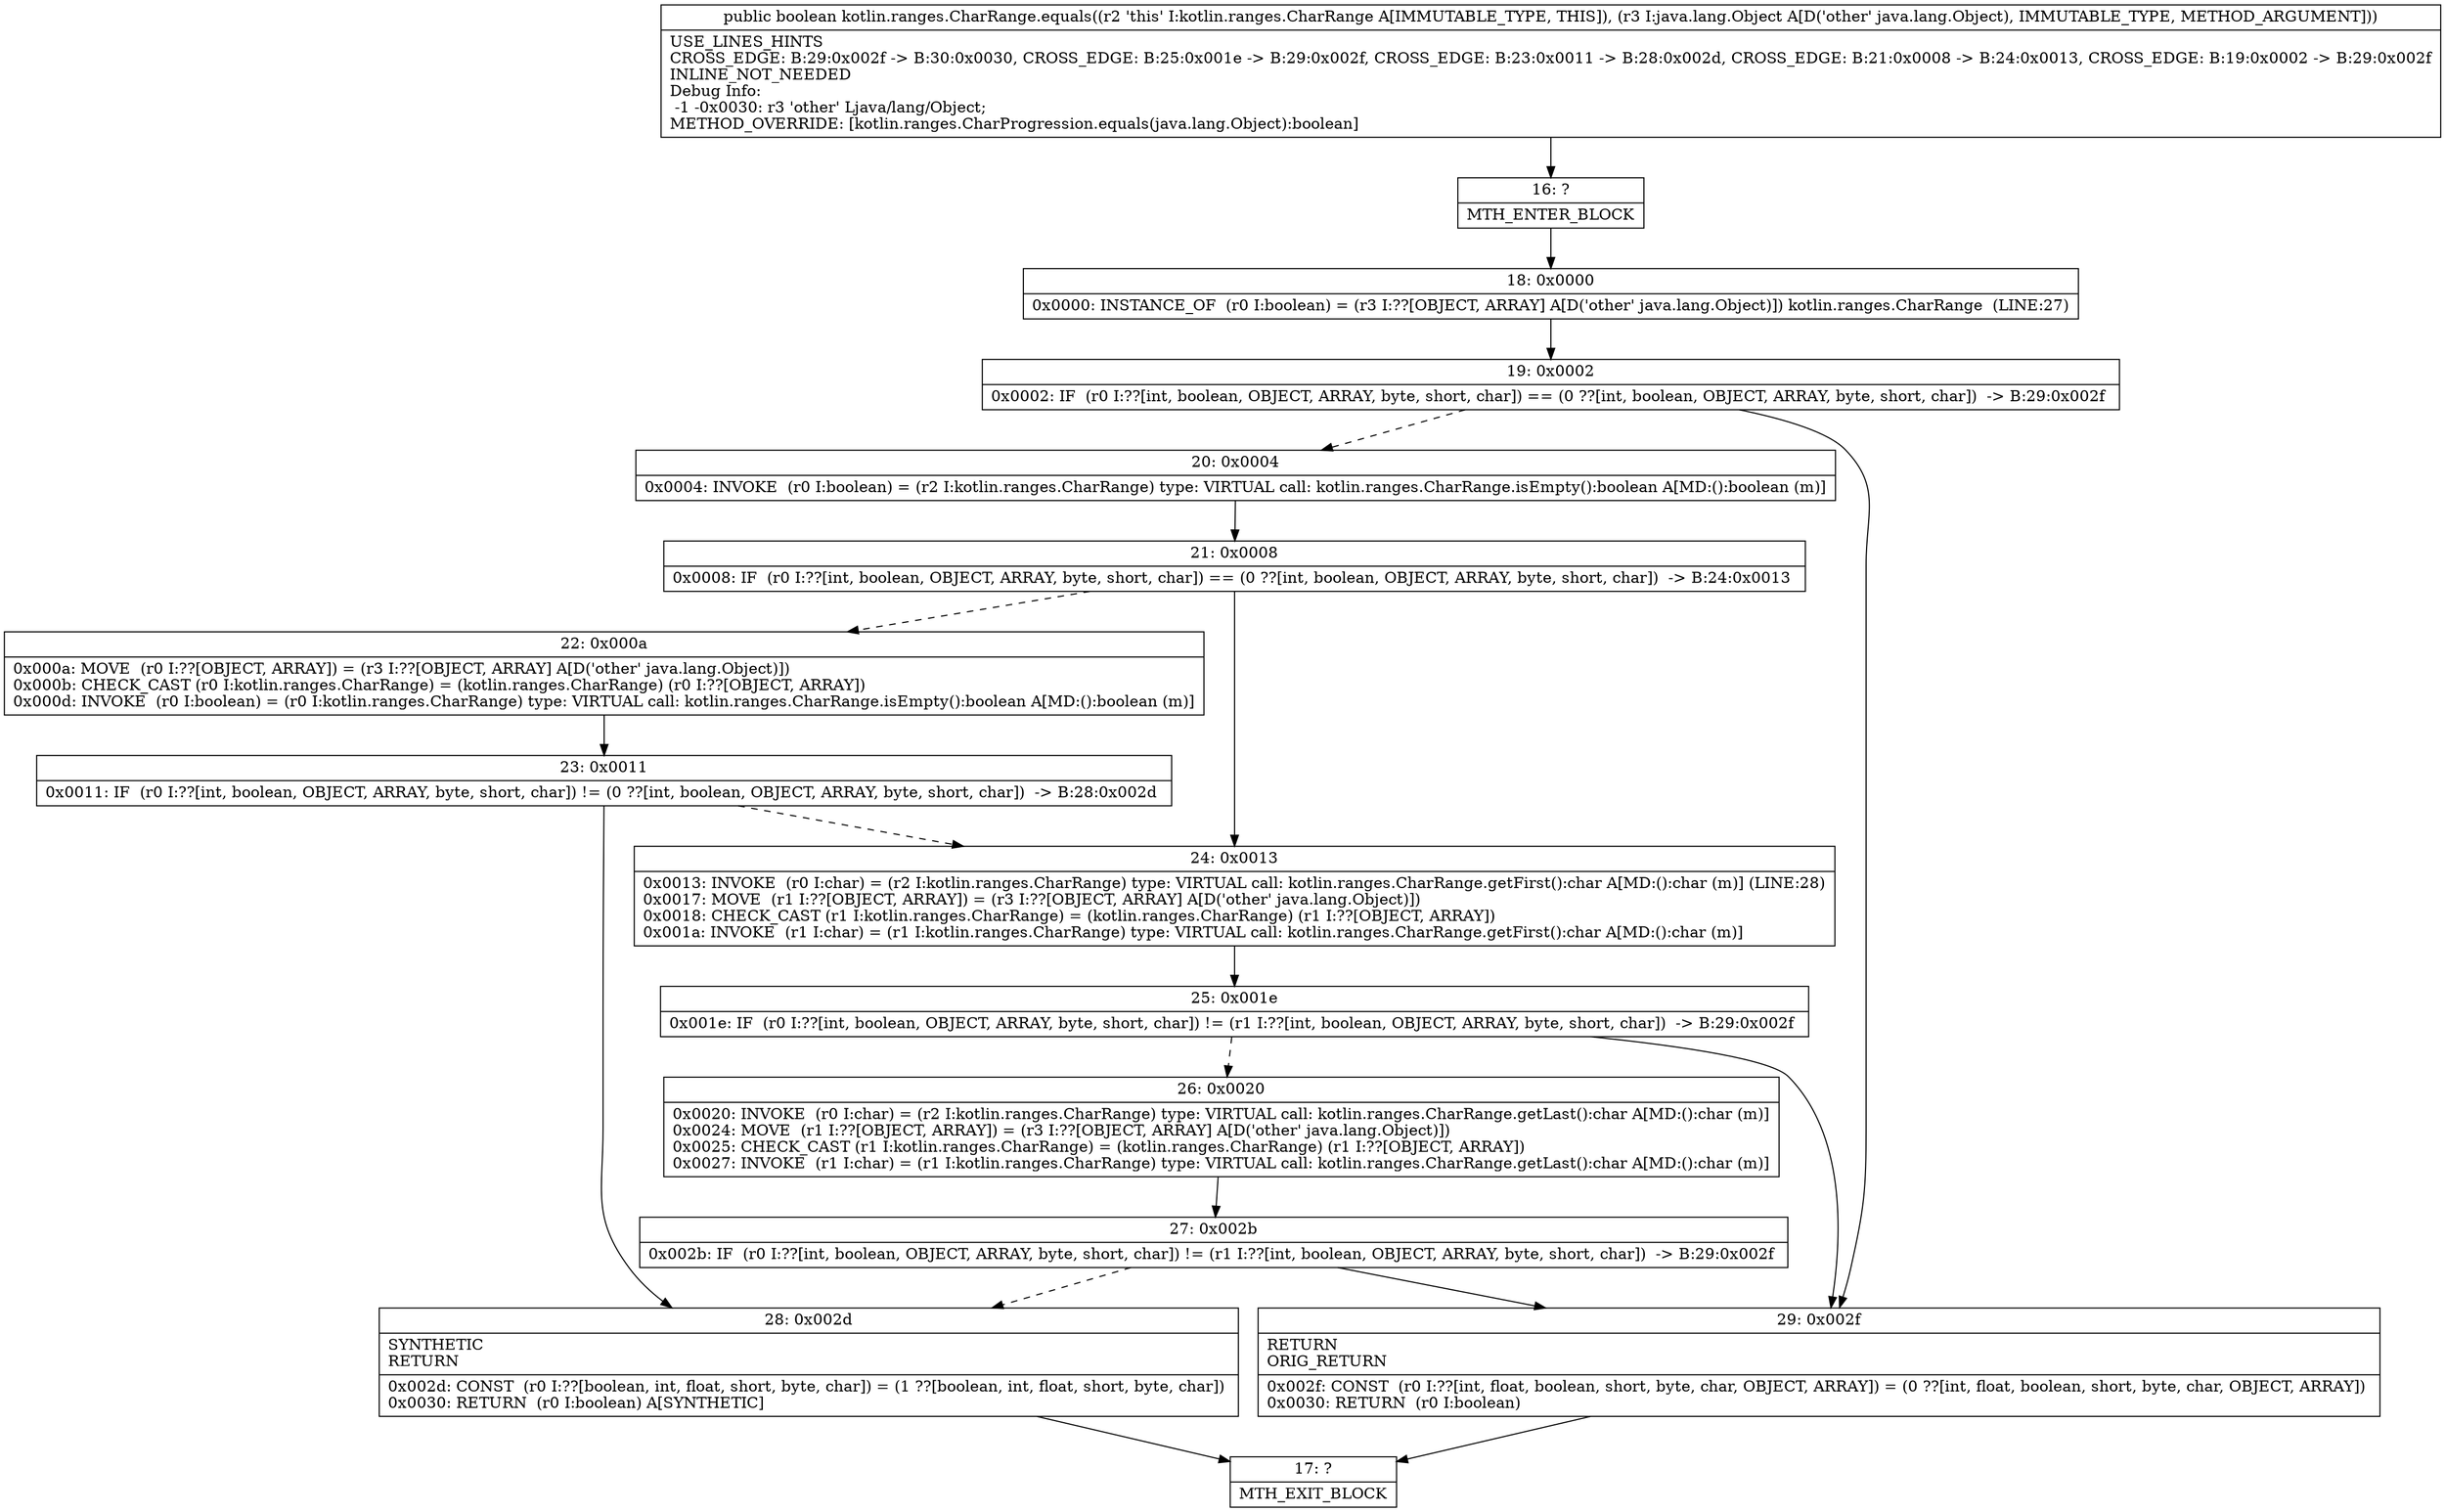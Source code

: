 digraph "CFG forkotlin.ranges.CharRange.equals(Ljava\/lang\/Object;)Z" {
Node_16 [shape=record,label="{16\:\ ?|MTH_ENTER_BLOCK\l}"];
Node_18 [shape=record,label="{18\:\ 0x0000|0x0000: INSTANCE_OF  (r0 I:boolean) = (r3 I:??[OBJECT, ARRAY] A[D('other' java.lang.Object)]) kotlin.ranges.CharRange  (LINE:27)\l}"];
Node_19 [shape=record,label="{19\:\ 0x0002|0x0002: IF  (r0 I:??[int, boolean, OBJECT, ARRAY, byte, short, char]) == (0 ??[int, boolean, OBJECT, ARRAY, byte, short, char])  \-\> B:29:0x002f \l}"];
Node_20 [shape=record,label="{20\:\ 0x0004|0x0004: INVOKE  (r0 I:boolean) = (r2 I:kotlin.ranges.CharRange) type: VIRTUAL call: kotlin.ranges.CharRange.isEmpty():boolean A[MD:():boolean (m)]\l}"];
Node_21 [shape=record,label="{21\:\ 0x0008|0x0008: IF  (r0 I:??[int, boolean, OBJECT, ARRAY, byte, short, char]) == (0 ??[int, boolean, OBJECT, ARRAY, byte, short, char])  \-\> B:24:0x0013 \l}"];
Node_22 [shape=record,label="{22\:\ 0x000a|0x000a: MOVE  (r0 I:??[OBJECT, ARRAY]) = (r3 I:??[OBJECT, ARRAY] A[D('other' java.lang.Object)]) \l0x000b: CHECK_CAST (r0 I:kotlin.ranges.CharRange) = (kotlin.ranges.CharRange) (r0 I:??[OBJECT, ARRAY]) \l0x000d: INVOKE  (r0 I:boolean) = (r0 I:kotlin.ranges.CharRange) type: VIRTUAL call: kotlin.ranges.CharRange.isEmpty():boolean A[MD:():boolean (m)]\l}"];
Node_23 [shape=record,label="{23\:\ 0x0011|0x0011: IF  (r0 I:??[int, boolean, OBJECT, ARRAY, byte, short, char]) != (0 ??[int, boolean, OBJECT, ARRAY, byte, short, char])  \-\> B:28:0x002d \l}"];
Node_28 [shape=record,label="{28\:\ 0x002d|SYNTHETIC\lRETURN\l|0x002d: CONST  (r0 I:??[boolean, int, float, short, byte, char]) = (1 ??[boolean, int, float, short, byte, char]) \l0x0030: RETURN  (r0 I:boolean) A[SYNTHETIC]\l}"];
Node_17 [shape=record,label="{17\:\ ?|MTH_EXIT_BLOCK\l}"];
Node_24 [shape=record,label="{24\:\ 0x0013|0x0013: INVOKE  (r0 I:char) = (r2 I:kotlin.ranges.CharRange) type: VIRTUAL call: kotlin.ranges.CharRange.getFirst():char A[MD:():char (m)] (LINE:28)\l0x0017: MOVE  (r1 I:??[OBJECT, ARRAY]) = (r3 I:??[OBJECT, ARRAY] A[D('other' java.lang.Object)]) \l0x0018: CHECK_CAST (r1 I:kotlin.ranges.CharRange) = (kotlin.ranges.CharRange) (r1 I:??[OBJECT, ARRAY]) \l0x001a: INVOKE  (r1 I:char) = (r1 I:kotlin.ranges.CharRange) type: VIRTUAL call: kotlin.ranges.CharRange.getFirst():char A[MD:():char (m)]\l}"];
Node_25 [shape=record,label="{25\:\ 0x001e|0x001e: IF  (r0 I:??[int, boolean, OBJECT, ARRAY, byte, short, char]) != (r1 I:??[int, boolean, OBJECT, ARRAY, byte, short, char])  \-\> B:29:0x002f \l}"];
Node_26 [shape=record,label="{26\:\ 0x0020|0x0020: INVOKE  (r0 I:char) = (r2 I:kotlin.ranges.CharRange) type: VIRTUAL call: kotlin.ranges.CharRange.getLast():char A[MD:():char (m)]\l0x0024: MOVE  (r1 I:??[OBJECT, ARRAY]) = (r3 I:??[OBJECT, ARRAY] A[D('other' java.lang.Object)]) \l0x0025: CHECK_CAST (r1 I:kotlin.ranges.CharRange) = (kotlin.ranges.CharRange) (r1 I:??[OBJECT, ARRAY]) \l0x0027: INVOKE  (r1 I:char) = (r1 I:kotlin.ranges.CharRange) type: VIRTUAL call: kotlin.ranges.CharRange.getLast():char A[MD:():char (m)]\l}"];
Node_27 [shape=record,label="{27\:\ 0x002b|0x002b: IF  (r0 I:??[int, boolean, OBJECT, ARRAY, byte, short, char]) != (r1 I:??[int, boolean, OBJECT, ARRAY, byte, short, char])  \-\> B:29:0x002f \l}"];
Node_29 [shape=record,label="{29\:\ 0x002f|RETURN\lORIG_RETURN\l|0x002f: CONST  (r0 I:??[int, float, boolean, short, byte, char, OBJECT, ARRAY]) = (0 ??[int, float, boolean, short, byte, char, OBJECT, ARRAY]) \l0x0030: RETURN  (r0 I:boolean) \l}"];
MethodNode[shape=record,label="{public boolean kotlin.ranges.CharRange.equals((r2 'this' I:kotlin.ranges.CharRange A[IMMUTABLE_TYPE, THIS]), (r3 I:java.lang.Object A[D('other' java.lang.Object), IMMUTABLE_TYPE, METHOD_ARGUMENT]))  | USE_LINES_HINTS\lCROSS_EDGE: B:29:0x002f \-\> B:30:0x0030, CROSS_EDGE: B:25:0x001e \-\> B:29:0x002f, CROSS_EDGE: B:23:0x0011 \-\> B:28:0x002d, CROSS_EDGE: B:21:0x0008 \-\> B:24:0x0013, CROSS_EDGE: B:19:0x0002 \-\> B:29:0x002f\lINLINE_NOT_NEEDED\lDebug Info:\l  \-1 \-0x0030: r3 'other' Ljava\/lang\/Object;\lMETHOD_OVERRIDE: [kotlin.ranges.CharProgression.equals(java.lang.Object):boolean]\l}"];
MethodNode -> Node_16;Node_16 -> Node_18;
Node_18 -> Node_19;
Node_19 -> Node_20[style=dashed];
Node_19 -> Node_29;
Node_20 -> Node_21;
Node_21 -> Node_22[style=dashed];
Node_21 -> Node_24;
Node_22 -> Node_23;
Node_23 -> Node_24[style=dashed];
Node_23 -> Node_28;
Node_28 -> Node_17;
Node_24 -> Node_25;
Node_25 -> Node_26[style=dashed];
Node_25 -> Node_29;
Node_26 -> Node_27;
Node_27 -> Node_28[style=dashed];
Node_27 -> Node_29;
Node_29 -> Node_17;
}

